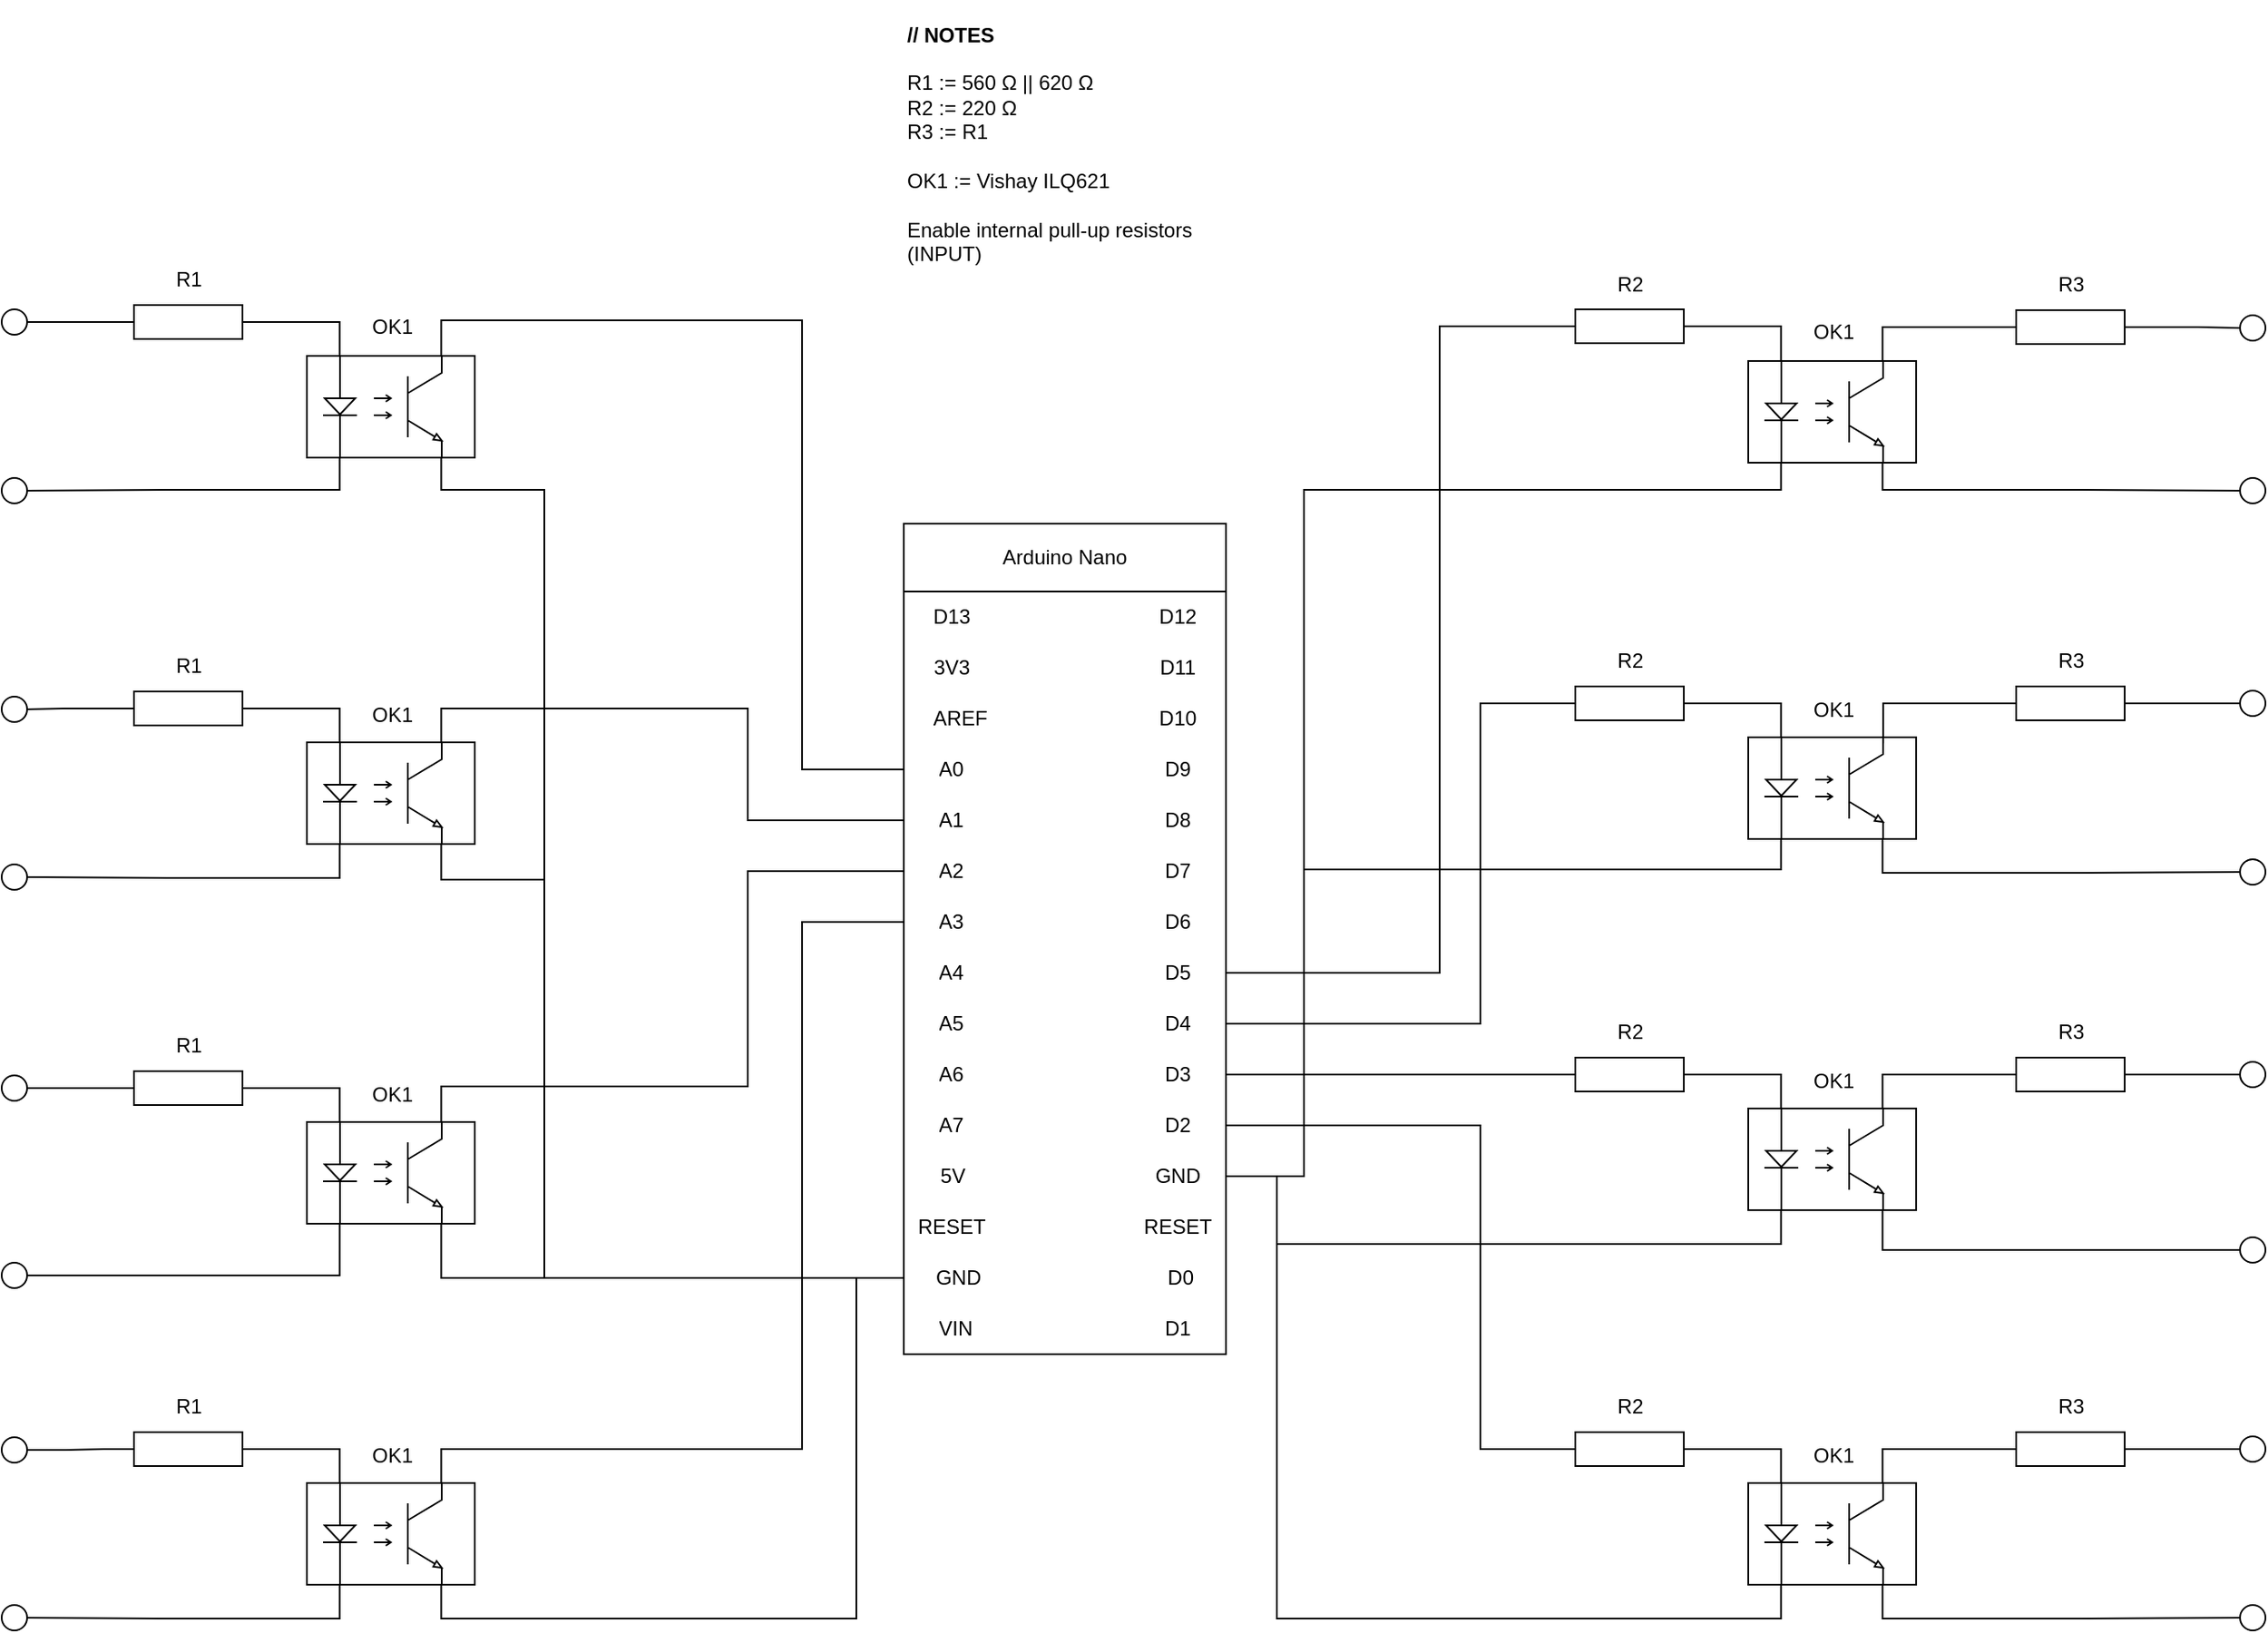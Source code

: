 <mxfile version="20.8.16" type="device"><diagram id="Fa1Ngv0a8gEpC4D0VMtu" name="Page-1"><mxGraphModel dx="1434" dy="870" grid="1" gridSize="8" guides="1" tooltips="1" connect="1" arrows="1" fold="1" page="1" pageScale="1" pageWidth="1654" pageHeight="1169" math="0" shadow="0"><root><mxCell id="0"/><mxCell id="1" parent="0"/><mxCell id="nHxOh5dMg4RUgni3fvoy-13" style="edgeStyle=orthogonalEdgeStyle;rounded=0;orthogonalLoop=1;jettySize=auto;html=1;exitX=0.8;exitY=1;exitDx=0;exitDy=0;exitPerimeter=0;entryX=0;entryY=0.5;entryDx=0;entryDy=0;endArrow=none;endFill=0;" parent="1" source="YdJqdxd1o5Y2BhM2V9Jp-24" target="nHxOh5dMg4RUgni3fvoy-12" edge="1"><mxGeometry relative="1" as="geometry"/></mxCell><mxCell id="Gd76JerlinrX3Or9XT0c-31" style="edgeStyle=orthogonalEdgeStyle;rounded=0;orthogonalLoop=1;jettySize=auto;html=1;exitX=0.8;exitY=0;exitDx=0;exitDy=0;exitPerimeter=0;entryX=0;entryY=0.5;entryDx=0;entryDy=0;entryPerimeter=0;endArrow=none;endFill=0;" edge="1" parent="1" source="YdJqdxd1o5Y2BhM2V9Jp-24" target="Gd76JerlinrX3Or9XT0c-30"><mxGeometry relative="1" as="geometry"/></mxCell><mxCell id="Gd76JerlinrX3Or9XT0c-42" style="edgeStyle=orthogonalEdgeStyle;rounded=0;orthogonalLoop=1;jettySize=auto;html=1;exitX=0.195;exitY=1;exitDx=0;exitDy=0;exitPerimeter=0;entryX=1;entryY=0.5;entryDx=0;entryDy=0;endArrow=none;endFill=0;" edge="1" parent="1" source="YdJqdxd1o5Y2BhM2V9Jp-24" target="nHxOh5dMg4RUgni3fvoy-52"><mxGeometry relative="1" as="geometry"><Array as="points"><mxPoint x="1249" y="765"/><mxPoint x="952" y="765"/><mxPoint x="952" y="725"/></Array></mxGeometry></mxCell><mxCell id="YdJqdxd1o5Y2BhM2V9Jp-24" value="" style="verticalLabelPosition=bottom;shadow=0;dashed=0;align=center;html=1;verticalAlign=top;shape=mxgraph.electrical.opto_electronics.opto-coupler;rounded=0;" parent="1" vertex="1"><mxGeometry x="1230" y="685" width="99" height="60" as="geometry"/></mxCell><mxCell id="YdJqdxd1o5Y2BhM2V9Jp-28" style="edgeStyle=orthogonalEdgeStyle;rounded=0;orthogonalLoop=1;jettySize=auto;html=1;exitX=1;exitY=0.5;exitDx=0;exitDy=0;exitPerimeter=0;entryX=0.195;entryY=0;entryDx=0;entryDy=0;entryPerimeter=0;endArrow=none;endFill=0;" parent="1" source="YdJqdxd1o5Y2BhM2V9Jp-27" target="YdJqdxd1o5Y2BhM2V9Jp-24" edge="1"><mxGeometry relative="1" as="geometry"/></mxCell><mxCell id="YdJqdxd1o5Y2BhM2V9Jp-27" value="" style="pointerEvents=1;verticalLabelPosition=bottom;shadow=0;dashed=0;align=center;html=1;verticalAlign=top;shape=mxgraph.electrical.resistors.resistor_1;" parent="1" vertex="1"><mxGeometry x="1110" y="655" width="100" height="20" as="geometry"/></mxCell><mxCell id="nHxOh5dMg4RUgni3fvoy-15" style="edgeStyle=orthogonalEdgeStyle;rounded=0;orthogonalLoop=1;jettySize=auto;html=1;exitX=0.8;exitY=1;exitDx=0;exitDy=0;exitPerimeter=0;entryX=0;entryY=0.5;entryDx=0;entryDy=0;endArrow=none;endFill=0;" parent="1" source="YdJqdxd1o5Y2BhM2V9Jp-30" target="nHxOh5dMg4RUgni3fvoy-14" edge="1"><mxGeometry relative="1" as="geometry"/></mxCell><mxCell id="Gd76JerlinrX3Or9XT0c-36" style="edgeStyle=orthogonalEdgeStyle;rounded=0;orthogonalLoop=1;jettySize=auto;html=1;exitX=0.8;exitY=0;exitDx=0;exitDy=0;exitPerimeter=0;entryX=0;entryY=0.5;entryDx=0;entryDy=0;entryPerimeter=0;endArrow=none;endFill=0;" edge="1" parent="1" source="YdJqdxd1o5Y2BhM2V9Jp-30" target="Gd76JerlinrX3Or9XT0c-35"><mxGeometry relative="1" as="geometry"/></mxCell><mxCell id="Gd76JerlinrX3Or9XT0c-43" style="edgeStyle=orthogonalEdgeStyle;rounded=0;orthogonalLoop=1;jettySize=auto;html=1;exitX=0.195;exitY=1;exitDx=0;exitDy=0;exitPerimeter=0;entryX=1;entryY=0.5;entryDx=0;entryDy=0;endArrow=none;endFill=0;" edge="1" parent="1" source="YdJqdxd1o5Y2BhM2V9Jp-30" target="nHxOh5dMg4RUgni3fvoy-52"><mxGeometry relative="1" as="geometry"><Array as="points"><mxPoint x="1249" y="986"/><mxPoint x="952" y="986"/><mxPoint x="952" y="725"/></Array></mxGeometry></mxCell><mxCell id="YdJqdxd1o5Y2BhM2V9Jp-30" value="" style="verticalLabelPosition=bottom;shadow=0;dashed=0;align=center;html=1;verticalAlign=top;shape=mxgraph.electrical.opto_electronics.opto-coupler;rounded=0;" parent="1" vertex="1"><mxGeometry x="1230" y="906" width="99" height="60" as="geometry"/></mxCell><mxCell id="YdJqdxd1o5Y2BhM2V9Jp-31" style="edgeStyle=orthogonalEdgeStyle;rounded=0;orthogonalLoop=1;jettySize=auto;html=1;exitX=1;exitY=0.5;exitDx=0;exitDy=0;exitPerimeter=0;entryX=0.195;entryY=0;entryDx=0;entryDy=0;entryPerimeter=0;endArrow=none;endFill=0;" parent="1" source="YdJqdxd1o5Y2BhM2V9Jp-32" target="YdJqdxd1o5Y2BhM2V9Jp-30" edge="1"><mxGeometry relative="1" as="geometry"/></mxCell><mxCell id="YdJqdxd1o5Y2BhM2V9Jp-32" value="" style="pointerEvents=1;verticalLabelPosition=bottom;shadow=0;dashed=0;align=center;html=1;verticalAlign=top;shape=mxgraph.electrical.resistors.resistor_1;" parent="1" vertex="1"><mxGeometry x="1110" y="876" width="100" height="20" as="geometry"/></mxCell><mxCell id="Rfs2y5X2oRzEgRd5aHnq-22" style="edgeStyle=orthogonalEdgeStyle;rounded=0;orthogonalLoop=1;jettySize=auto;html=1;exitX=0.8;exitY=1;exitDx=0;exitDy=0;exitPerimeter=0;entryX=0;entryY=0.5;entryDx=0;entryDy=0;endArrow=none;endFill=0;" parent="1" source="YdJqdxd1o5Y2BhM2V9Jp-42" target="Rfs2y5X2oRzEgRd5aHnq-20" edge="1"><mxGeometry relative="1" as="geometry"/></mxCell><mxCell id="Gd76JerlinrX3Or9XT0c-41" style="edgeStyle=orthogonalEdgeStyle;rounded=0;orthogonalLoop=1;jettySize=auto;html=1;exitX=0.195;exitY=1;exitDx=0;exitDy=0;exitPerimeter=0;entryX=1;entryY=0.5;entryDx=0;entryDy=0;endArrow=none;endFill=0;" edge="1" parent="1" source="YdJqdxd1o5Y2BhM2V9Jp-42" target="nHxOh5dMg4RUgni3fvoy-52"><mxGeometry relative="1" as="geometry"><Array as="points"><mxPoint x="1249" y="544"/><mxPoint x="968" y="544"/><mxPoint x="968" y="725"/></Array></mxGeometry></mxCell><mxCell id="YdJqdxd1o5Y2BhM2V9Jp-42" value="" style="verticalLabelPosition=bottom;shadow=0;dashed=0;align=center;html=1;verticalAlign=top;shape=mxgraph.electrical.opto_electronics.opto-coupler;rounded=0;" parent="1" vertex="1"><mxGeometry x="1230" y="466" width="99" height="60" as="geometry"/></mxCell><mxCell id="YdJqdxd1o5Y2BhM2V9Jp-43" style="edgeStyle=orthogonalEdgeStyle;rounded=0;orthogonalLoop=1;jettySize=auto;html=1;exitX=1;exitY=0.5;exitDx=0;exitDy=0;exitPerimeter=0;entryX=0.195;entryY=0;entryDx=0;entryDy=0;entryPerimeter=0;endArrow=none;endFill=0;" parent="1" source="YdJqdxd1o5Y2BhM2V9Jp-44" target="YdJqdxd1o5Y2BhM2V9Jp-42" edge="1"><mxGeometry relative="1" as="geometry"/></mxCell><mxCell id="YdJqdxd1o5Y2BhM2V9Jp-44" value="" style="pointerEvents=1;verticalLabelPosition=bottom;shadow=0;dashed=0;align=center;html=1;verticalAlign=top;shape=mxgraph.electrical.resistors.resistor_1;" parent="1" vertex="1"><mxGeometry x="1110" y="436" width="100" height="20" as="geometry"/></mxCell><mxCell id="Rfs2y5X2oRzEgRd5aHnq-8" style="edgeStyle=orthogonalEdgeStyle;rounded=0;orthogonalLoop=1;jettySize=auto;html=1;exitX=0.8;exitY=1;exitDx=0;exitDy=0;exitPerimeter=0;entryX=0;entryY=0.5;entryDx=0;entryDy=0;endArrow=none;endFill=0;" parent="1" source="YdJqdxd1o5Y2BhM2V9Jp-45" target="Rfs2y5X2oRzEgRd5aHnq-6" edge="1"><mxGeometry relative="1" as="geometry"><Array as="points"><mxPoint x="1309" y="320"/><mxPoint x="1425" y="320"/></Array></mxGeometry></mxCell><mxCell id="Gd76JerlinrX3Or9XT0c-6" style="edgeStyle=orthogonalEdgeStyle;rounded=0;orthogonalLoop=1;jettySize=auto;html=1;exitX=0.8;exitY=0;exitDx=0;exitDy=0;exitPerimeter=0;entryX=0;entryY=0.5;entryDx=0;entryDy=0;entryPerimeter=0;endArrow=none;endFill=0;" edge="1" parent="1" source="YdJqdxd1o5Y2BhM2V9Jp-45" target="Gd76JerlinrX3Or9XT0c-5"><mxGeometry relative="1" as="geometry"/></mxCell><mxCell id="YdJqdxd1o5Y2BhM2V9Jp-45" value="" style="verticalLabelPosition=bottom;shadow=0;dashed=0;align=center;html=1;verticalAlign=top;shape=mxgraph.electrical.opto_electronics.opto-coupler;rounded=0;" parent="1" vertex="1"><mxGeometry x="1230" y="244" width="99" height="60" as="geometry"/></mxCell><mxCell id="Gd76JerlinrX3Or9XT0c-21" style="edgeStyle=orthogonalEdgeStyle;rounded=0;orthogonalLoop=1;jettySize=auto;html=1;exitX=1;exitY=0.5;exitDx=0;exitDy=0;exitPerimeter=0;entryX=0.195;entryY=0;entryDx=0;entryDy=0;entryPerimeter=0;endArrow=none;endFill=0;" edge="1" parent="1" source="YdJqdxd1o5Y2BhM2V9Jp-47" target="YdJqdxd1o5Y2BhM2V9Jp-45"><mxGeometry relative="1" as="geometry"/></mxCell><mxCell id="YdJqdxd1o5Y2BhM2V9Jp-47" value="" style="pointerEvents=1;verticalLabelPosition=bottom;shadow=0;dashed=0;align=center;html=1;verticalAlign=top;shape=mxgraph.electrical.resistors.resistor_1;" parent="1" vertex="1"><mxGeometry x="1110" y="213.5" width="100" height="20" as="geometry"/></mxCell><mxCell id="nHxOh5dMg4RUgni3fvoy-9" style="edgeStyle=orthogonalEdgeStyle;rounded=0;orthogonalLoop=1;jettySize=auto;html=1;exitX=0.195;exitY=1;exitDx=0;exitDy=0;exitPerimeter=0;entryX=1;entryY=0.5;entryDx=0;entryDy=0;endArrow=none;endFill=0;" parent="1" source="YdJqdxd1o5Y2BhM2V9Jp-59" target="nHxOh5dMg4RUgni3fvoy-8" edge="1"><mxGeometry relative="1" as="geometry"/></mxCell><mxCell id="Gd76JerlinrX3Or9XT0c-13" style="edgeStyle=orthogonalEdgeStyle;rounded=0;orthogonalLoop=1;jettySize=auto;html=1;exitX=0.8;exitY=1;exitDx=0;exitDy=0;exitPerimeter=0;entryX=0;entryY=0.5;entryDx=0;entryDy=0;endArrow=none;endFill=0;" edge="1" parent="1" source="YdJqdxd1o5Y2BhM2V9Jp-59" target="nHxOh5dMg4RUgni3fvoy-54"><mxGeometry relative="1" as="geometry"/></mxCell><mxCell id="Gd76JerlinrX3Or9XT0c-16" style="edgeStyle=orthogonalEdgeStyle;rounded=0;orthogonalLoop=1;jettySize=auto;html=1;exitX=0.8;exitY=0;exitDx=0;exitDy=0;exitPerimeter=0;entryX=0;entryY=0.5;entryDx=0;entryDy=0;endArrow=none;endFill=0;" edge="1" parent="1" source="YdJqdxd1o5Y2BhM2V9Jp-59" target="nHxOh5dMg4RUgni3fvoy-46"><mxGeometry relative="1" as="geometry"><Array as="points"><mxPoint x="459" y="672"/><mxPoint x="640" y="672"/><mxPoint x="640" y="545"/></Array></mxGeometry></mxCell><mxCell id="YdJqdxd1o5Y2BhM2V9Jp-59" value="" style="verticalLabelPosition=bottom;shadow=0;dashed=0;align=center;html=1;verticalAlign=top;shape=mxgraph.electrical.opto_electronics.opto-coupler;rounded=0;" parent="1" vertex="1"><mxGeometry x="380" y="693" width="99" height="60" as="geometry"/></mxCell><mxCell id="YdJqdxd1o5Y2BhM2V9Jp-60" style="edgeStyle=orthogonalEdgeStyle;rounded=0;orthogonalLoop=1;jettySize=auto;html=1;exitX=1;exitY=0.5;exitDx=0;exitDy=0;exitPerimeter=0;entryX=0.195;entryY=0;entryDx=0;entryDy=0;entryPerimeter=0;endArrow=none;endFill=0;" parent="1" source="YdJqdxd1o5Y2BhM2V9Jp-61" target="YdJqdxd1o5Y2BhM2V9Jp-59" edge="1"><mxGeometry relative="1" as="geometry"/></mxCell><mxCell id="YdJqdxd1o5Y2BhM2V9Jp-61" value="" style="pointerEvents=1;verticalLabelPosition=bottom;shadow=0;dashed=0;align=center;html=1;verticalAlign=top;shape=mxgraph.electrical.resistors.resistor_1;" parent="1" vertex="1"><mxGeometry x="260" y="663" width="100" height="20" as="geometry"/></mxCell><mxCell id="nHxOh5dMg4RUgni3fvoy-7" style="edgeStyle=orthogonalEdgeStyle;rounded=0;orthogonalLoop=1;jettySize=auto;html=1;exitX=0.195;exitY=1;exitDx=0;exitDy=0;exitPerimeter=0;entryX=1;entryY=0.5;entryDx=0;entryDy=0;endArrow=none;endFill=0;" parent="1" source="YdJqdxd1o5Y2BhM2V9Jp-62" target="nHxOh5dMg4RUgni3fvoy-6" edge="1"><mxGeometry relative="1" as="geometry"/></mxCell><mxCell id="Gd76JerlinrX3Or9XT0c-14" style="edgeStyle=orthogonalEdgeStyle;rounded=0;orthogonalLoop=1;jettySize=auto;html=1;exitX=0.8;exitY=1;exitDx=0;exitDy=0;exitPerimeter=0;entryX=0;entryY=0.5;entryDx=0;entryDy=0;endArrow=none;endFill=0;" edge="1" parent="1" source="YdJqdxd1o5Y2BhM2V9Jp-62" target="nHxOh5dMg4RUgni3fvoy-54"><mxGeometry relative="1" as="geometry"><Array as="points"><mxPoint x="459" y="986"/><mxPoint x="704" y="986"/><mxPoint x="704" y="785"/></Array></mxGeometry></mxCell><mxCell id="Gd76JerlinrX3Or9XT0c-17" style="edgeStyle=orthogonalEdgeStyle;rounded=0;orthogonalLoop=1;jettySize=auto;html=1;exitX=0.8;exitY=0;exitDx=0;exitDy=0;exitPerimeter=0;entryX=0;entryY=0.5;entryDx=0;entryDy=0;endArrow=none;endFill=0;" edge="1" parent="1" source="YdJqdxd1o5Y2BhM2V9Jp-62" target="nHxOh5dMg4RUgni3fvoy-47"><mxGeometry relative="1" as="geometry"><Array as="points"><mxPoint x="459" y="886"/><mxPoint x="672" y="886"/><mxPoint x="672" y="575"/></Array></mxGeometry></mxCell><mxCell id="YdJqdxd1o5Y2BhM2V9Jp-62" value="" style="verticalLabelPosition=bottom;shadow=0;dashed=0;align=center;html=1;verticalAlign=top;shape=mxgraph.electrical.opto_electronics.opto-coupler;rounded=0;" parent="1" vertex="1"><mxGeometry x="380" y="906" width="99" height="60" as="geometry"/></mxCell><mxCell id="YdJqdxd1o5Y2BhM2V9Jp-63" style="edgeStyle=orthogonalEdgeStyle;rounded=0;orthogonalLoop=1;jettySize=auto;html=1;exitX=1;exitY=0.5;exitDx=0;exitDy=0;exitPerimeter=0;entryX=0.195;entryY=0;entryDx=0;entryDy=0;entryPerimeter=0;endArrow=none;endFill=0;" parent="1" source="YdJqdxd1o5Y2BhM2V9Jp-64" target="YdJqdxd1o5Y2BhM2V9Jp-62" edge="1"><mxGeometry relative="1" as="geometry"/></mxCell><mxCell id="YdJqdxd1o5Y2BhM2V9Jp-64" value="" style="pointerEvents=1;verticalLabelPosition=bottom;shadow=0;dashed=0;align=center;html=1;verticalAlign=top;shape=mxgraph.electrical.resistors.resistor_1;" parent="1" vertex="1"><mxGeometry x="260" y="876" width="100" height="20" as="geometry"/></mxCell><mxCell id="Rfs2y5X2oRzEgRd5aHnq-17" style="edgeStyle=orthogonalEdgeStyle;rounded=0;orthogonalLoop=1;jettySize=auto;html=1;exitX=0.195;exitY=1;exitDx=0;exitDy=0;exitPerimeter=0;entryX=1;entryY=0.5;entryDx=0;entryDy=0;endArrow=none;endFill=0;" parent="1" source="YdJqdxd1o5Y2BhM2V9Jp-74" target="Rfs2y5X2oRzEgRd5aHnq-16" edge="1"><mxGeometry relative="1" as="geometry"/></mxCell><mxCell id="Gd76JerlinrX3Or9XT0c-12" style="edgeStyle=orthogonalEdgeStyle;rounded=0;orthogonalLoop=1;jettySize=auto;html=1;exitX=0.8;exitY=1;exitDx=0;exitDy=0;exitPerimeter=0;entryX=0;entryY=0.5;entryDx=0;entryDy=0;endArrow=none;endFill=0;" edge="1" parent="1" source="YdJqdxd1o5Y2BhM2V9Jp-74" target="nHxOh5dMg4RUgni3fvoy-54"><mxGeometry relative="1" as="geometry"><Array as="points"><mxPoint x="459" y="550"/><mxPoint x="520" y="550"/><mxPoint x="520" y="785"/></Array></mxGeometry></mxCell><mxCell id="Gd76JerlinrX3Or9XT0c-15" style="edgeStyle=orthogonalEdgeStyle;rounded=0;orthogonalLoop=1;jettySize=auto;html=1;exitX=0.8;exitY=0;exitDx=0;exitDy=0;exitPerimeter=0;entryX=0;entryY=0.5;entryDx=0;entryDy=0;endArrow=none;endFill=0;" edge="1" parent="1" source="YdJqdxd1o5Y2BhM2V9Jp-74" target="nHxOh5dMg4RUgni3fvoy-45"><mxGeometry relative="1" as="geometry"><Array as="points"><mxPoint x="459" y="449"/><mxPoint x="640" y="449"/><mxPoint x="640" y="515"/></Array></mxGeometry></mxCell><mxCell id="YdJqdxd1o5Y2BhM2V9Jp-74" value="" style="verticalLabelPosition=bottom;shadow=0;dashed=0;align=center;html=1;verticalAlign=top;shape=mxgraph.electrical.opto_electronics.opto-coupler;rounded=0;" parent="1" vertex="1"><mxGeometry x="380" y="469" width="99" height="60" as="geometry"/></mxCell><mxCell id="YdJqdxd1o5Y2BhM2V9Jp-75" style="edgeStyle=orthogonalEdgeStyle;rounded=0;orthogonalLoop=1;jettySize=auto;html=1;exitX=1;exitY=0.5;exitDx=0;exitDy=0;exitPerimeter=0;entryX=0.195;entryY=0;entryDx=0;entryDy=0;entryPerimeter=0;endArrow=none;endFill=0;" parent="1" source="YdJqdxd1o5Y2BhM2V9Jp-76" target="YdJqdxd1o5Y2BhM2V9Jp-74" edge="1"><mxGeometry relative="1" as="geometry"/></mxCell><mxCell id="Rfs2y5X2oRzEgRd5aHnq-18" style="edgeStyle=orthogonalEdgeStyle;rounded=0;orthogonalLoop=1;jettySize=auto;html=1;exitX=0;exitY=0.5;exitDx=0;exitDy=0;exitPerimeter=0;entryX=1;entryY=0.5;entryDx=0;entryDy=0;endArrow=none;endFill=0;" parent="1" source="YdJqdxd1o5Y2BhM2V9Jp-76" target="Rfs2y5X2oRzEgRd5aHnq-15" edge="1"><mxGeometry relative="1" as="geometry"/></mxCell><mxCell id="YdJqdxd1o5Y2BhM2V9Jp-76" value="" style="pointerEvents=1;verticalLabelPosition=bottom;shadow=0;dashed=0;align=center;html=1;verticalAlign=top;shape=mxgraph.electrical.resistors.resistor_1;" parent="1" vertex="1"><mxGeometry x="260" y="439" width="100" height="20" as="geometry"/></mxCell><mxCell id="Rfs2y5X2oRzEgRd5aHnq-11" style="edgeStyle=orthogonalEdgeStyle;rounded=0;orthogonalLoop=1;jettySize=auto;html=1;exitX=0.195;exitY=1;exitDx=0;exitDy=0;exitPerimeter=0;entryX=1;entryY=0.5;entryDx=0;entryDy=0;endArrow=none;endFill=0;" parent="1" source="YdJqdxd1o5Y2BhM2V9Jp-77" target="Rfs2y5X2oRzEgRd5aHnq-10" edge="1"><mxGeometry relative="1" as="geometry"><Array as="points"><mxPoint x="399" y="320"/><mxPoint x="298" y="320"/></Array></mxGeometry></mxCell><mxCell id="Gd76JerlinrX3Or9XT0c-1" style="edgeStyle=orthogonalEdgeStyle;rounded=0;orthogonalLoop=1;jettySize=auto;html=1;exitX=0.8;exitY=1;exitDx=0;exitDy=0;exitPerimeter=0;entryX=0;entryY=0.5;entryDx=0;entryDy=0;endArrow=none;endFill=0;" edge="1" parent="1" source="YdJqdxd1o5Y2BhM2V9Jp-77" target="nHxOh5dMg4RUgni3fvoy-54"><mxGeometry relative="1" as="geometry"><Array as="points"><mxPoint x="459" y="320"/><mxPoint x="520" y="320"/><mxPoint x="520" y="785"/></Array></mxGeometry></mxCell><mxCell id="YdJqdxd1o5Y2BhM2V9Jp-77" value="" style="verticalLabelPosition=bottom;shadow=0;dashed=0;align=center;html=1;verticalAlign=top;shape=mxgraph.electrical.opto_electronics.opto-coupler;rounded=0;" parent="1" vertex="1"><mxGeometry x="380" y="241" width="99" height="60" as="geometry"/></mxCell><mxCell id="YdJqdxd1o5Y2BhM2V9Jp-78" style="edgeStyle=orthogonalEdgeStyle;rounded=0;orthogonalLoop=1;jettySize=auto;html=1;exitX=1;exitY=0.5;exitDx=0;exitDy=0;exitPerimeter=0;entryX=0.195;entryY=0;entryDx=0;entryDy=0;entryPerimeter=0;endArrow=none;endFill=0;" parent="1" source="YdJqdxd1o5Y2BhM2V9Jp-79" target="YdJqdxd1o5Y2BhM2V9Jp-77" edge="1"><mxGeometry relative="1" as="geometry"/></mxCell><mxCell id="YdJqdxd1o5Y2BhM2V9Jp-79" value="" style="pointerEvents=1;verticalLabelPosition=bottom;shadow=0;dashed=0;align=center;html=1;verticalAlign=top;shape=mxgraph.electrical.resistors.resistor_1;" parent="1" vertex="1"><mxGeometry x="260" y="211" width="100" height="20" as="geometry"/></mxCell><mxCell id="Rfs2y5X2oRzEgRd5aHnq-6" value="" style="verticalLabelPosition=bottom;shadow=0;dashed=0;align=center;html=1;verticalAlign=top;strokeWidth=1;shape=ellipse;perimeter=ellipsePerimeter;" parent="1" vertex="1"><mxGeometry x="1520" y="313" width="15" height="15" as="geometry"/></mxCell><mxCell id="Rfs2y5X2oRzEgRd5aHnq-14" style="edgeStyle=orthogonalEdgeStyle;rounded=0;orthogonalLoop=1;jettySize=auto;html=1;exitX=1;exitY=0.5;exitDx=0;exitDy=0;entryX=0;entryY=0.5;entryDx=0;entryDy=0;entryPerimeter=0;endArrow=none;endFill=0;" parent="1" source="Rfs2y5X2oRzEgRd5aHnq-9" target="YdJqdxd1o5Y2BhM2V9Jp-79" edge="1"><mxGeometry relative="1" as="geometry"/></mxCell><mxCell id="Rfs2y5X2oRzEgRd5aHnq-9" value="" style="verticalLabelPosition=bottom;shadow=0;dashed=0;align=center;html=1;verticalAlign=top;strokeWidth=1;shape=ellipse;perimeter=ellipsePerimeter;" parent="1" vertex="1"><mxGeometry x="200" y="213.5" width="15" height="15" as="geometry"/></mxCell><mxCell id="Rfs2y5X2oRzEgRd5aHnq-10" value="" style="verticalLabelPosition=bottom;shadow=0;dashed=0;align=center;html=1;verticalAlign=top;strokeWidth=1;shape=ellipse;perimeter=ellipsePerimeter;" parent="1" vertex="1"><mxGeometry x="200" y="313" width="15" height="15" as="geometry"/></mxCell><mxCell id="Rfs2y5X2oRzEgRd5aHnq-15" value="" style="verticalLabelPosition=bottom;shadow=0;dashed=0;align=center;html=1;verticalAlign=top;strokeWidth=1;shape=ellipse;perimeter=ellipsePerimeter;" parent="1" vertex="1"><mxGeometry x="200" y="442" width="15" height="15" as="geometry"/></mxCell><mxCell id="Rfs2y5X2oRzEgRd5aHnq-16" value="" style="verticalLabelPosition=bottom;shadow=0;dashed=0;align=center;html=1;verticalAlign=top;strokeWidth=1;shape=ellipse;perimeter=ellipsePerimeter;" parent="1" vertex="1"><mxGeometry x="200" y="541" width="15" height="15" as="geometry"/></mxCell><mxCell id="Rfs2y5X2oRzEgRd5aHnq-20" value="" style="verticalLabelPosition=bottom;shadow=0;dashed=0;align=center;html=1;verticalAlign=top;strokeWidth=1;shape=ellipse;perimeter=ellipsePerimeter;" parent="1" vertex="1"><mxGeometry x="1520" y="538" width="15" height="15" as="geometry"/></mxCell><mxCell id="nHxOh5dMg4RUgni3fvoy-3" style="edgeStyle=orthogonalEdgeStyle;rounded=0;orthogonalLoop=1;jettySize=auto;html=1;exitX=1;exitY=0.5;exitDx=0;exitDy=0;entryX=0;entryY=0.5;entryDx=0;entryDy=0;entryPerimeter=0;endArrow=none;endFill=0;" parent="1" source="nHxOh5dMg4RUgni3fvoy-2" target="YdJqdxd1o5Y2BhM2V9Jp-61" edge="1"><mxGeometry relative="1" as="geometry"/></mxCell><mxCell id="nHxOh5dMg4RUgni3fvoy-2" value="" style="verticalLabelPosition=bottom;shadow=0;dashed=0;align=center;html=1;verticalAlign=top;strokeWidth=1;shape=ellipse;perimeter=ellipsePerimeter;" parent="1" vertex="1"><mxGeometry x="200" y="665.5" width="15" height="15" as="geometry"/></mxCell><mxCell id="nHxOh5dMg4RUgni3fvoy-5" style="edgeStyle=orthogonalEdgeStyle;rounded=0;orthogonalLoop=1;jettySize=auto;html=1;exitX=1;exitY=0.5;exitDx=0;exitDy=0;entryX=0;entryY=0.5;entryDx=0;entryDy=0;entryPerimeter=0;endArrow=none;endFill=0;" parent="1" source="nHxOh5dMg4RUgni3fvoy-4" target="YdJqdxd1o5Y2BhM2V9Jp-64" edge="1"><mxGeometry relative="1" as="geometry"/></mxCell><mxCell id="nHxOh5dMg4RUgni3fvoy-4" value="" style="verticalLabelPosition=bottom;shadow=0;dashed=0;align=center;html=1;verticalAlign=top;strokeWidth=1;shape=ellipse;perimeter=ellipsePerimeter;" parent="1" vertex="1"><mxGeometry x="200" y="879" width="15" height="15" as="geometry"/></mxCell><mxCell id="nHxOh5dMg4RUgni3fvoy-6" value="" style="verticalLabelPosition=bottom;shadow=0;dashed=0;align=center;html=1;verticalAlign=top;strokeWidth=1;shape=ellipse;perimeter=ellipsePerimeter;" parent="1" vertex="1"><mxGeometry x="200" y="978" width="15" height="15" as="geometry"/></mxCell><mxCell id="nHxOh5dMg4RUgni3fvoy-8" value="" style="verticalLabelPosition=bottom;shadow=0;dashed=0;align=center;html=1;verticalAlign=top;strokeWidth=1;shape=ellipse;perimeter=ellipsePerimeter;" parent="1" vertex="1"><mxGeometry x="200" y="776" width="15" height="15" as="geometry"/></mxCell><mxCell id="nHxOh5dMg4RUgni3fvoy-12" value="" style="verticalLabelPosition=bottom;shadow=0;dashed=0;align=center;html=1;verticalAlign=top;strokeWidth=1;shape=ellipse;perimeter=ellipsePerimeter;" parent="1" vertex="1"><mxGeometry x="1520" y="761" width="15" height="15" as="geometry"/></mxCell><mxCell id="nHxOh5dMg4RUgni3fvoy-14" value="" style="verticalLabelPosition=bottom;shadow=0;dashed=0;align=center;html=1;verticalAlign=top;strokeWidth=1;shape=ellipse;perimeter=ellipsePerimeter;" parent="1" vertex="1"><mxGeometry x="1520" y="978" width="15" height="15" as="geometry"/></mxCell><mxCell id="nHxOh5dMg4RUgni3fvoy-16" value="" style="verticalLabelPosition=bottom;shadow=0;dashed=0;align=center;html=1;verticalAlign=top;strokeWidth=1;shape=ellipse;perimeter=ellipsePerimeter;" parent="1" vertex="1"><mxGeometry x="1520" y="878.5" width="15" height="15" as="geometry"/></mxCell><mxCell id="nHxOh5dMg4RUgni3fvoy-37" value="Arduino Nano" style="swimlane;fontStyle=0;childLayout=stackLayout;horizontal=1;startSize=40;horizontalStack=0;resizeParent=1;resizeParentMax=0;resizeLast=0;collapsible=1;marginBottom=0;whiteSpace=wrap;html=1;rounded=0;" parent="1" vertex="1"><mxGeometry x="732" y="340" width="190" height="490" as="geometry"/></mxCell><mxCell id="nHxOh5dMg4RUgni3fvoy-41" value="D13&lt;span style=&quot;white-space: pre;&quot;&gt;&#9;&lt;/span&gt;&lt;span style=&quot;white-space: pre;&quot;&gt;&#9;&lt;/span&gt;&lt;span style=&quot;white-space: pre;&quot;&gt;&#9;&lt;/span&gt;&lt;span style=&quot;white-space: pre;&quot;&gt;&#9;&lt;/span&gt;&lt;span style=&quot;white-space: pre;&quot;&gt;&#9;&lt;/span&gt;D12" style="text;strokeColor=none;fillColor=none;align=center;verticalAlign=middle;spacingLeft=4;spacingRight=4;overflow=hidden;points=[[0,0.5],[1,0.5]];portConstraint=eastwest;rotatable=0;whiteSpace=wrap;html=1;rounded=0;" parent="nHxOh5dMg4RUgni3fvoy-37" vertex="1"><mxGeometry y="40" width="190" height="30" as="geometry"/></mxCell><mxCell id="nHxOh5dMg4RUgni3fvoy-42" value="3V3&lt;span style=&quot;white-space: pre;&quot;&gt;&#9;&lt;/span&gt;&lt;span style=&quot;white-space: pre;&quot;&gt;&#9;&lt;/span&gt;&lt;span style=&quot;white-space: pre;&quot;&gt;&#9;&lt;/span&gt;&lt;span style=&quot;white-space: pre;&quot;&gt;&#9;&lt;/span&gt;&lt;span style=&quot;white-space: pre;&quot;&gt;&#9;&lt;/span&gt;D11" style="text;strokeColor=none;fillColor=none;align=center;verticalAlign=middle;spacingLeft=4;spacingRight=4;overflow=hidden;points=[[0,0.5],[1,0.5]];portConstraint=eastwest;rotatable=0;whiteSpace=wrap;html=1;rounded=0;" parent="nHxOh5dMg4RUgni3fvoy-37" vertex="1"><mxGeometry y="70" width="190" height="30" as="geometry"/></mxCell><mxCell id="nHxOh5dMg4RUgni3fvoy-43" value="AREF&lt;span style=&quot;white-space: pre;&quot;&gt;&#9;&lt;/span&gt;&lt;span style=&quot;white-space: pre;&quot;&gt;&#9;&lt;/span&gt;&lt;span style=&quot;white-space: pre;&quot;&gt;&#9;&lt;/span&gt;&lt;span style=&quot;white-space: pre;&quot;&gt;&#9;&lt;/span&gt;D10" style="text;strokeColor=none;fillColor=none;align=center;verticalAlign=middle;spacingLeft=4;spacingRight=4;overflow=hidden;points=[[0,0.5],[1,0.5]];portConstraint=eastwest;rotatable=0;whiteSpace=wrap;html=1;rounded=0;" parent="nHxOh5dMg4RUgni3fvoy-37" vertex="1"><mxGeometry y="100" width="190" height="30" as="geometry"/></mxCell><mxCell id="nHxOh5dMg4RUgni3fvoy-44" value="A0&lt;span style=&quot;white-space: pre;&quot;&gt;&#9;&lt;/span&gt;&lt;span style=&quot;white-space: pre;&quot;&gt;&#9;&lt;/span&gt;&lt;span style=&quot;white-space: pre;&quot;&gt;&#9;&lt;/span&gt;&lt;span style=&quot;white-space: pre;&quot;&gt;&#9;&lt;/span&gt;&lt;span style=&quot;white-space: pre;&quot;&gt;&#9;&lt;/span&gt;D9" style="text;strokeColor=none;fillColor=none;align=center;verticalAlign=middle;spacingLeft=4;spacingRight=4;overflow=hidden;points=[[0,0.5],[1,0.5]];portConstraint=eastwest;rotatable=0;whiteSpace=wrap;html=1;rounded=0;" parent="nHxOh5dMg4RUgni3fvoy-37" vertex="1"><mxGeometry y="130" width="190" height="30" as="geometry"/></mxCell><mxCell id="nHxOh5dMg4RUgni3fvoy-45" value="A1&lt;span style=&quot;white-space: pre;&quot;&gt;&#9;&lt;/span&gt;&lt;span style=&quot;white-space: pre;&quot;&gt;&#9;&lt;/span&gt;&lt;span style=&quot;white-space: pre;&quot;&gt;&#9;&lt;/span&gt;&lt;span style=&quot;white-space: pre;&quot;&gt;&#9;&lt;/span&gt;&lt;span style=&quot;white-space: pre;&quot;&gt;&#9;&lt;/span&gt;D8" style="text;strokeColor=none;fillColor=none;align=center;verticalAlign=middle;spacingLeft=4;spacingRight=4;overflow=hidden;points=[[0,0.5],[1,0.5]];portConstraint=eastwest;rotatable=0;whiteSpace=wrap;html=1;rounded=0;" parent="nHxOh5dMg4RUgni3fvoy-37" vertex="1"><mxGeometry y="160" width="190" height="30" as="geometry"/></mxCell><mxCell id="nHxOh5dMg4RUgni3fvoy-46" value="A2&lt;span style=&quot;white-space: pre;&quot;&gt;&#9;&lt;/span&gt;&lt;span style=&quot;white-space: pre;&quot;&gt;&#9;&lt;/span&gt;&lt;span style=&quot;white-space: pre;&quot;&gt;&#9;&lt;/span&gt;&lt;span style=&quot;white-space: pre;&quot;&gt;&#9;&lt;/span&gt;&lt;span style=&quot;white-space: pre;&quot;&gt;&#9;&lt;/span&gt;D7" style="text;strokeColor=none;fillColor=none;align=center;verticalAlign=middle;spacingLeft=4;spacingRight=4;overflow=hidden;points=[[0,0.5],[1,0.5]];portConstraint=eastwest;rotatable=0;whiteSpace=wrap;html=1;rounded=0;" parent="nHxOh5dMg4RUgni3fvoy-37" vertex="1"><mxGeometry y="190" width="190" height="30" as="geometry"/></mxCell><mxCell id="nHxOh5dMg4RUgni3fvoy-47" value="A3&lt;span style=&quot;white-space: pre;&quot;&gt;&#9;&lt;/span&gt;&lt;span style=&quot;white-space: pre;&quot;&gt;&#9;&lt;/span&gt;&lt;span style=&quot;white-space: pre;&quot;&gt;&#9;&lt;/span&gt;&lt;span style=&quot;white-space: pre;&quot;&gt;&#9;&lt;/span&gt;&lt;span style=&quot;white-space: pre;&quot;&gt;&#9;&lt;/span&gt;D6" style="text;strokeColor=none;fillColor=none;align=center;verticalAlign=middle;spacingLeft=4;spacingRight=4;overflow=hidden;points=[[0,0.5],[1,0.5]];portConstraint=eastwest;rotatable=0;whiteSpace=wrap;html=1;rounded=0;" parent="nHxOh5dMg4RUgni3fvoy-37" vertex="1"><mxGeometry y="220" width="190" height="30" as="geometry"/></mxCell><mxCell id="nHxOh5dMg4RUgni3fvoy-48" value="A4&lt;span style=&quot;white-space: pre;&quot;&gt;&#9;&lt;/span&gt;&lt;span style=&quot;white-space: pre;&quot;&gt;&#9;&lt;/span&gt;&lt;span style=&quot;white-space: pre;&quot;&gt;&#9;&lt;/span&gt;&lt;span style=&quot;white-space: pre;&quot;&gt;&#9;&lt;/span&gt;&lt;span style=&quot;white-space: pre;&quot;&gt;&#9;&lt;/span&gt;D5" style="text;strokeColor=none;fillColor=none;align=center;verticalAlign=middle;spacingLeft=4;spacingRight=4;overflow=hidden;points=[[0,0.5],[1,0.5]];portConstraint=eastwest;rotatable=0;whiteSpace=wrap;html=1;rounded=0;" parent="nHxOh5dMg4RUgni3fvoy-37" vertex="1"><mxGeometry y="250" width="190" height="30" as="geometry"/></mxCell><mxCell id="nHxOh5dMg4RUgni3fvoy-49" value="A5&lt;span style=&quot;white-space: pre;&quot;&gt;&#9;&lt;/span&gt;&lt;span style=&quot;white-space: pre;&quot;&gt;&#9;&lt;/span&gt;&lt;span style=&quot;white-space: pre;&quot;&gt;&#9;&lt;/span&gt;&lt;span style=&quot;white-space: pre;&quot;&gt;&#9;&lt;/span&gt;&lt;span style=&quot;white-space: pre;&quot;&gt;&#9;&lt;/span&gt;D4" style="text;strokeColor=none;fillColor=none;align=center;verticalAlign=middle;spacingLeft=4;spacingRight=4;overflow=hidden;points=[[0,0.5],[1,0.5]];portConstraint=eastwest;rotatable=0;whiteSpace=wrap;html=1;rounded=0;" parent="nHxOh5dMg4RUgni3fvoy-37" vertex="1"><mxGeometry y="280" width="190" height="30" as="geometry"/></mxCell><mxCell id="nHxOh5dMg4RUgni3fvoy-50" value="A6&lt;span style=&quot;white-space: pre;&quot;&gt;&#9;&lt;/span&gt;&lt;span style=&quot;white-space: pre;&quot;&gt;&#9;&lt;/span&gt;&lt;span style=&quot;white-space: pre;&quot;&gt;&#9;&lt;/span&gt;&lt;span style=&quot;white-space: pre;&quot;&gt;&#9;&lt;/span&gt;&lt;span style=&quot;white-space: pre;&quot;&gt;&#9;&lt;/span&gt;D3" style="text;strokeColor=none;fillColor=none;align=center;verticalAlign=middle;spacingLeft=4;spacingRight=4;overflow=hidden;points=[[0,0.5],[1,0.5]];portConstraint=eastwest;rotatable=0;whiteSpace=wrap;html=1;rounded=0;" parent="nHxOh5dMg4RUgni3fvoy-37" vertex="1"><mxGeometry y="310" width="190" height="30" as="geometry"/></mxCell><mxCell id="nHxOh5dMg4RUgni3fvoy-51" value="A7&lt;span style=&quot;white-space: pre;&quot;&gt;&#9;&lt;/span&gt;&lt;span style=&quot;white-space: pre;&quot;&gt;&#9;&lt;/span&gt;&lt;span style=&quot;white-space: pre;&quot;&gt;&#9;&lt;/span&gt;&lt;span style=&quot;white-space: pre;&quot;&gt;&#9;&lt;/span&gt;&lt;span style=&quot;white-space: pre;&quot;&gt;&#9;&lt;/span&gt;D2" style="text;strokeColor=none;fillColor=none;align=center;verticalAlign=middle;spacingLeft=4;spacingRight=4;overflow=hidden;points=[[0,0.5],[1,0.5]];portConstraint=eastwest;rotatable=0;whiteSpace=wrap;html=1;rounded=0;" parent="nHxOh5dMg4RUgni3fvoy-37" vertex="1"><mxGeometry y="340" width="190" height="30" as="geometry"/></mxCell><mxCell id="nHxOh5dMg4RUgni3fvoy-52" value="&amp;nbsp; 5V&lt;span style=&quot;white-space: pre;&quot;&gt;&#9;&lt;/span&gt;&lt;span style=&quot;white-space: pre;&quot;&gt;&#9;&lt;/span&gt;&lt;span style=&quot;white-space: pre;&quot;&gt;&#9;&lt;/span&gt;&lt;span style=&quot;white-space: pre;&quot;&gt;&#9;&lt;span style=&quot;white-space: pre;&quot;&gt;&#9;&lt;/span&gt;&lt;/span&gt;GND" style="text;strokeColor=none;fillColor=none;align=center;verticalAlign=middle;spacingLeft=4;spacingRight=4;overflow=hidden;points=[[0,0.5],[1,0.5]];portConstraint=eastwest;rotatable=0;whiteSpace=wrap;html=1;rounded=0;" parent="nHxOh5dMg4RUgni3fvoy-37" vertex="1"><mxGeometry y="370" width="190" height="30" as="geometry"/></mxCell><mxCell id="nHxOh5dMg4RUgni3fvoy-53" value="RESET&lt;span style=&quot;white-space: pre;&quot;&gt;&#9;&lt;/span&gt;&lt;span style=&quot;white-space: pre;&quot;&gt;&#9;&lt;/span&gt;&lt;span style=&quot;white-space: pre;&quot;&gt;&#9;&lt;span style=&quot;white-space: pre;&quot;&gt;&#9;&lt;/span&gt;&lt;/span&gt;RESET" style="text;strokeColor=none;fillColor=none;align=center;verticalAlign=middle;spacingLeft=4;spacingRight=4;overflow=hidden;points=[[0,0.5],[1,0.5]];portConstraint=eastwest;rotatable=0;whiteSpace=wrap;html=1;rounded=0;" parent="nHxOh5dMg4RUgni3fvoy-37" vertex="1"><mxGeometry y="400" width="190" height="30" as="geometry"/></mxCell><mxCell id="nHxOh5dMg4RUgni3fvoy-54" value="GND&lt;span style=&quot;white-space: pre;&quot;&gt;&#9;&lt;/span&gt;&lt;span style=&quot;white-space: pre;&quot;&gt;&#9;&lt;/span&gt;&lt;span style=&quot;white-space: pre;&quot;&gt;&#9;&lt;/span&gt;&lt;span style=&quot;white-space: pre;&quot;&gt;&#9;&lt;/span&gt;&amp;nbsp;D0" style="text;strokeColor=none;fillColor=none;align=center;verticalAlign=middle;spacingLeft=4;spacingRight=4;overflow=hidden;points=[[0,0.5],[1,0.5]];portConstraint=eastwest;rotatable=0;whiteSpace=wrap;html=1;rounded=0;" parent="nHxOh5dMg4RUgni3fvoy-37" vertex="1"><mxGeometry y="430" width="190" height="30" as="geometry"/></mxCell><mxCell id="nHxOh5dMg4RUgni3fvoy-55" value="&lt;div style=&quot;&quot;&gt;VIN&lt;span style=&quot;white-space: pre;&quot;&gt;&#9;&lt;/span&gt;&lt;span style=&quot;white-space: pre;&quot;&gt;&#9;&lt;/span&gt;&lt;span style=&quot;white-space: pre;&quot;&gt;&#9;&lt;span style=&quot;white-space: pre;&quot;&gt;&#9;&lt;/span&gt;&lt;span style=&quot;white-space: pre;&quot;&gt;&#9;&lt;/span&gt;&lt;/span&gt;D1&lt;/div&gt;" style="text;strokeColor=none;fillColor=none;align=center;verticalAlign=middle;spacingLeft=4;spacingRight=4;overflow=hidden;points=[[0,0.5],[1,0.5]];portConstraint=eastwest;rotatable=0;whiteSpace=wrap;html=1;rounded=0;" parent="nHxOh5dMg4RUgni3fvoy-37" vertex="1"><mxGeometry y="460" width="190" height="30" as="geometry"/></mxCell><mxCell id="nHxOh5dMg4RUgni3fvoy-63" style="edgeStyle=orthogonalEdgeStyle;rounded=0;orthogonalLoop=1;jettySize=auto;html=1;exitX=1;exitY=0.5;exitDx=0;exitDy=0;entryX=0;entryY=0.5;entryDx=0;entryDy=0;entryPerimeter=0;endArrow=none;endFill=0;" parent="1" source="nHxOh5dMg4RUgni3fvoy-51" target="YdJqdxd1o5Y2BhM2V9Jp-32" edge="1"><mxGeometry relative="1" as="geometry"><Array as="points"><mxPoint x="1072" y="695"/><mxPoint x="1072" y="886"/></Array></mxGeometry></mxCell><mxCell id="nHxOh5dMg4RUgni3fvoy-64" style="edgeStyle=orthogonalEdgeStyle;rounded=0;orthogonalLoop=1;jettySize=auto;html=1;exitX=1;exitY=0.5;exitDx=0;exitDy=0;entryX=0;entryY=0.5;entryDx=0;entryDy=0;entryPerimeter=0;endArrow=none;endFill=0;" parent="1" source="nHxOh5dMg4RUgni3fvoy-50" target="YdJqdxd1o5Y2BhM2V9Jp-27" edge="1"><mxGeometry relative="1" as="geometry"/></mxCell><mxCell id="nHxOh5dMg4RUgni3fvoy-65" style="edgeStyle=orthogonalEdgeStyle;rounded=0;orthogonalLoop=1;jettySize=auto;html=1;exitX=1;exitY=0.5;exitDx=0;exitDy=0;entryX=0;entryY=0.5;entryDx=0;entryDy=0;entryPerimeter=0;endArrow=none;endFill=0;" parent="1" source="nHxOh5dMg4RUgni3fvoy-49" target="YdJqdxd1o5Y2BhM2V9Jp-44" edge="1"><mxGeometry relative="1" as="geometry"><Array as="points"><mxPoint x="1072" y="635"/><mxPoint x="1072" y="446"/></Array></mxGeometry></mxCell><mxCell id="nHxOh5dMg4RUgni3fvoy-66" style="edgeStyle=orthogonalEdgeStyle;rounded=0;orthogonalLoop=1;jettySize=auto;html=1;exitX=1;exitY=0.5;exitDx=0;exitDy=0;entryX=0;entryY=0.5;entryDx=0;entryDy=0;entryPerimeter=0;endArrow=none;endFill=0;" parent="1" source="nHxOh5dMg4RUgni3fvoy-48" target="YdJqdxd1o5Y2BhM2V9Jp-47" edge="1"><mxGeometry relative="1" as="geometry"><Array as="points"><mxPoint x="1048" y="605"/><mxPoint x="1048" y="224"/></Array></mxGeometry></mxCell><mxCell id="nHxOh5dMg4RUgni3fvoy-67" style="edgeStyle=orthogonalEdgeStyle;rounded=0;orthogonalLoop=1;jettySize=auto;html=1;exitX=1;exitY=0.5;exitDx=0;exitDy=0;entryX=0.195;entryY=1;entryDx=0;entryDy=0;entryPerimeter=0;endArrow=none;endFill=0;" parent="1" source="nHxOh5dMg4RUgni3fvoy-52" target="YdJqdxd1o5Y2BhM2V9Jp-45" edge="1"><mxGeometry relative="1" as="geometry"><Array as="points"><mxPoint x="968" y="725"/><mxPoint x="968" y="320"/><mxPoint x="1249" y="320"/></Array></mxGeometry></mxCell><mxCell id="nHxOh5dMg4RUgni3fvoy-72" value="&lt;b&gt;// NOTES&lt;br&gt;&lt;/b&gt;&lt;br&gt;R1 := 560 Ω || 620&amp;nbsp;Ω&lt;br&gt;R2 := 220 Ω&lt;br&gt;R3 := R1&lt;br&gt;&lt;br&gt;OK1 := Vishay&amp;nbsp;ILQ621&amp;nbsp;&lt;br&gt;&amp;nbsp;&lt;br&gt;Enable internal pull-up resistors&lt;br&gt;(INPUT)" style="text;html=1;align=left;verticalAlign=middle;resizable=0;points=[];autosize=1;strokeColor=none;fillColor=none;" parent="1" vertex="1"><mxGeometry x="732" y="31.5" width="192" height="168" as="geometry"/></mxCell><mxCell id="Gd76JerlinrX3Or9XT0c-2" style="edgeStyle=orthogonalEdgeStyle;rounded=0;orthogonalLoop=1;jettySize=auto;html=1;exitX=0;exitY=0.5;exitDx=0;exitDy=0;endArrow=none;endFill=0;entryX=0.8;entryY=0;entryDx=0;entryDy=0;entryPerimeter=0;" edge="1" parent="1" source="nHxOh5dMg4RUgni3fvoy-44" target="YdJqdxd1o5Y2BhM2V9Jp-77"><mxGeometry relative="1" as="geometry"><mxPoint x="690.0" y="240" as="targetPoint"/><Array as="points"><mxPoint x="672" y="485"/><mxPoint x="672" y="220"/><mxPoint x="459" y="220"/></Array></mxGeometry></mxCell><mxCell id="Gd76JerlinrX3Or9XT0c-3" value="R1" style="text;html=1;align=center;verticalAlign=middle;resizable=0;points=[];autosize=1;strokeColor=none;fillColor=none;" vertex="1" parent="1"><mxGeometry x="290" y="181" width="40" height="30" as="geometry"/></mxCell><mxCell id="Gd76JerlinrX3Or9XT0c-4" value="R2" style="text;html=1;align=center;verticalAlign=middle;resizable=0;points=[];autosize=1;strokeColor=none;fillColor=none;" vertex="1" parent="1"><mxGeometry x="1140" y="183.5" width="40" height="30" as="geometry"/></mxCell><mxCell id="Gd76JerlinrX3Or9XT0c-8" style="edgeStyle=orthogonalEdgeStyle;rounded=0;orthogonalLoop=1;jettySize=auto;html=1;exitX=1;exitY=0.5;exitDx=0;exitDy=0;exitPerimeter=0;entryX=0;entryY=0.5;entryDx=0;entryDy=0;endArrow=none;endFill=0;" edge="1" parent="1" source="Gd76JerlinrX3Or9XT0c-5" target="Gd76JerlinrX3Or9XT0c-7"><mxGeometry relative="1" as="geometry"/></mxCell><mxCell id="Gd76JerlinrX3Or9XT0c-5" value="" style="pointerEvents=1;verticalLabelPosition=bottom;shadow=0;dashed=0;align=center;html=1;verticalAlign=top;shape=mxgraph.electrical.resistors.resistor_1;" vertex="1" parent="1"><mxGeometry x="1370" y="214" width="100" height="20" as="geometry"/></mxCell><mxCell id="Gd76JerlinrX3Or9XT0c-7" value="" style="verticalLabelPosition=bottom;shadow=0;dashed=0;align=center;html=1;verticalAlign=top;strokeWidth=1;shape=ellipse;perimeter=ellipsePerimeter;" vertex="1" parent="1"><mxGeometry x="1520" y="217" width="15" height="15" as="geometry"/></mxCell><mxCell id="Gd76JerlinrX3Or9XT0c-9" value="R3" style="text;html=1;align=center;verticalAlign=middle;resizable=0;points=[];autosize=1;strokeColor=none;fillColor=none;" vertex="1" parent="1"><mxGeometry x="1400" y="183.5" width="40" height="30" as="geometry"/></mxCell><mxCell id="Gd76JerlinrX3Or9XT0c-18" value="R1" style="text;html=1;align=center;verticalAlign=middle;resizable=0;points=[];autosize=1;strokeColor=none;fillColor=none;" vertex="1" parent="1"><mxGeometry x="290" y="409" width="40" height="30" as="geometry"/></mxCell><mxCell id="Gd76JerlinrX3Or9XT0c-19" value="R1" style="text;html=1;align=center;verticalAlign=middle;resizable=0;points=[];autosize=1;strokeColor=none;fillColor=none;" vertex="1" parent="1"><mxGeometry x="290" y="633" width="40" height="30" as="geometry"/></mxCell><mxCell id="Gd76JerlinrX3Or9XT0c-20" value="R1" style="text;html=1;align=center;verticalAlign=middle;resizable=0;points=[];autosize=1;strokeColor=none;fillColor=none;" vertex="1" parent="1"><mxGeometry x="290" y="846" width="40" height="30" as="geometry"/></mxCell><mxCell id="Gd76JerlinrX3Or9XT0c-22" value="R2" style="text;html=1;align=center;verticalAlign=middle;resizable=0;points=[];autosize=1;strokeColor=none;fillColor=none;" vertex="1" parent="1"><mxGeometry x="1140" y="406" width="40" height="30" as="geometry"/></mxCell><mxCell id="Gd76JerlinrX3Or9XT0c-23" value="R2" style="text;html=1;align=center;verticalAlign=middle;resizable=0;points=[];autosize=1;strokeColor=none;fillColor=none;" vertex="1" parent="1"><mxGeometry x="1140" y="625" width="40" height="30" as="geometry"/></mxCell><mxCell id="Gd76JerlinrX3Or9XT0c-24" value="R2" style="text;html=1;align=center;verticalAlign=middle;resizable=0;points=[];autosize=1;strokeColor=none;fillColor=none;" vertex="1" parent="1"><mxGeometry x="1140" y="846" width="40" height="30" as="geometry"/></mxCell><mxCell id="Gd76JerlinrX3Or9XT0c-26" style="edgeStyle=orthogonalEdgeStyle;rounded=0;orthogonalLoop=1;jettySize=auto;html=1;exitX=0;exitY=0.5;exitDx=0;exitDy=0;exitPerimeter=0;entryX=0.804;entryY=0.06;entryDx=0;entryDy=0;entryPerimeter=0;endArrow=none;endFill=0;" edge="1" parent="1" source="Gd76JerlinrX3Or9XT0c-25" target="YdJqdxd1o5Y2BhM2V9Jp-42"><mxGeometry relative="1" as="geometry"/></mxCell><mxCell id="Gd76JerlinrX3Or9XT0c-28" style="edgeStyle=orthogonalEdgeStyle;rounded=0;orthogonalLoop=1;jettySize=auto;html=1;exitX=1;exitY=0.5;exitDx=0;exitDy=0;exitPerimeter=0;entryX=0;entryY=0.5;entryDx=0;entryDy=0;endArrow=none;endFill=0;" edge="1" parent="1" source="Gd76JerlinrX3Or9XT0c-25" target="Gd76JerlinrX3Or9XT0c-27"><mxGeometry relative="1" as="geometry"/></mxCell><mxCell id="Gd76JerlinrX3Or9XT0c-25" value="" style="pointerEvents=1;verticalLabelPosition=bottom;shadow=0;dashed=0;align=center;html=1;verticalAlign=top;shape=mxgraph.electrical.resistors.resistor_1;" vertex="1" parent="1"><mxGeometry x="1370" y="436" width="100" height="20" as="geometry"/></mxCell><mxCell id="Gd76JerlinrX3Or9XT0c-27" value="" style="verticalLabelPosition=bottom;shadow=0;dashed=0;align=center;html=1;verticalAlign=top;strokeWidth=1;shape=ellipse;perimeter=ellipsePerimeter;" vertex="1" parent="1"><mxGeometry x="1520" y="438.5" width="15" height="15" as="geometry"/></mxCell><mxCell id="Gd76JerlinrX3Or9XT0c-29" value="R3" style="text;html=1;align=center;verticalAlign=middle;resizable=0;points=[];autosize=1;strokeColor=none;fillColor=none;" vertex="1" parent="1"><mxGeometry x="1400" y="406" width="40" height="30" as="geometry"/></mxCell><mxCell id="Gd76JerlinrX3Or9XT0c-33" style="edgeStyle=orthogonalEdgeStyle;rounded=0;orthogonalLoop=1;jettySize=auto;html=1;exitX=1;exitY=0.5;exitDx=0;exitDy=0;exitPerimeter=0;entryX=0;entryY=0.5;entryDx=0;entryDy=0;endArrow=none;endFill=0;" edge="1" parent="1" source="Gd76JerlinrX3Or9XT0c-30" target="Gd76JerlinrX3Or9XT0c-32"><mxGeometry relative="1" as="geometry"/></mxCell><mxCell id="Gd76JerlinrX3Or9XT0c-30" value="" style="pointerEvents=1;verticalLabelPosition=bottom;shadow=0;dashed=0;align=center;html=1;verticalAlign=top;shape=mxgraph.electrical.resistors.resistor_1;" vertex="1" parent="1"><mxGeometry x="1370" y="655" width="100" height="20" as="geometry"/></mxCell><mxCell id="Gd76JerlinrX3Or9XT0c-32" value="" style="verticalLabelPosition=bottom;shadow=0;dashed=0;align=center;html=1;verticalAlign=top;strokeWidth=1;shape=ellipse;perimeter=ellipsePerimeter;" vertex="1" parent="1"><mxGeometry x="1520" y="657.5" width="15" height="15" as="geometry"/></mxCell><mxCell id="Gd76JerlinrX3Or9XT0c-34" value="R3" style="text;html=1;align=center;verticalAlign=middle;resizable=0;points=[];autosize=1;strokeColor=none;fillColor=none;" vertex="1" parent="1"><mxGeometry x="1400" y="625" width="40" height="30" as="geometry"/></mxCell><mxCell id="Gd76JerlinrX3Or9XT0c-37" style="edgeStyle=orthogonalEdgeStyle;rounded=0;orthogonalLoop=1;jettySize=auto;html=1;exitX=1;exitY=0.5;exitDx=0;exitDy=0;exitPerimeter=0;entryX=0;entryY=0.5;entryDx=0;entryDy=0;endArrow=none;endFill=0;" edge="1" parent="1" source="Gd76JerlinrX3Or9XT0c-35" target="nHxOh5dMg4RUgni3fvoy-16"><mxGeometry relative="1" as="geometry"/></mxCell><mxCell id="Gd76JerlinrX3Or9XT0c-35" value="" style="pointerEvents=1;verticalLabelPosition=bottom;shadow=0;dashed=0;align=center;html=1;verticalAlign=top;shape=mxgraph.electrical.resistors.resistor_1;" vertex="1" parent="1"><mxGeometry x="1370" y="876" width="100" height="20" as="geometry"/></mxCell><mxCell id="Gd76JerlinrX3Or9XT0c-38" value="R3" style="text;html=1;align=center;verticalAlign=middle;resizable=0;points=[];autosize=1;strokeColor=none;fillColor=none;" vertex="1" parent="1"><mxGeometry x="1400" y="846" width="40" height="30" as="geometry"/></mxCell><mxCell id="Gd76JerlinrX3Or9XT0c-44" value="OK1" style="text;html=1;align=center;verticalAlign=middle;resizable=0;points=[];autosize=1;strokeColor=none;fillColor=none;" vertex="1" parent="1"><mxGeometry x="405.5" y="208" width="48" height="32" as="geometry"/></mxCell><mxCell id="Gd76JerlinrX3Or9XT0c-45" value="OK1" style="text;html=1;align=center;verticalAlign=middle;resizable=0;points=[];autosize=1;strokeColor=none;fillColor=none;" vertex="1" parent="1"><mxGeometry x="405.5" y="437" width="48" height="32" as="geometry"/></mxCell><mxCell id="Gd76JerlinrX3Or9XT0c-46" value="OK1" style="text;html=1;align=center;verticalAlign=middle;resizable=0;points=[];autosize=1;strokeColor=none;fillColor=none;" vertex="1" parent="1"><mxGeometry x="405.5" y="661" width="48" height="32" as="geometry"/></mxCell><mxCell id="Gd76JerlinrX3Or9XT0c-47" value="OK1" style="text;html=1;align=center;verticalAlign=middle;resizable=0;points=[];autosize=1;strokeColor=none;fillColor=none;" vertex="1" parent="1"><mxGeometry x="405.5" y="874" width="48" height="32" as="geometry"/></mxCell><mxCell id="Gd76JerlinrX3Or9XT0c-48" value="OK1" style="text;html=1;align=center;verticalAlign=middle;resizable=0;points=[];autosize=1;strokeColor=none;fillColor=none;" vertex="1" parent="1"><mxGeometry x="1255.5" y="874" width="48" height="32" as="geometry"/></mxCell><mxCell id="Gd76JerlinrX3Or9XT0c-49" value="OK1" style="text;html=1;align=center;verticalAlign=middle;resizable=0;points=[];autosize=1;strokeColor=none;fillColor=none;" vertex="1" parent="1"><mxGeometry x="1255.5" y="653" width="48" height="32" as="geometry"/></mxCell><mxCell id="Gd76JerlinrX3Or9XT0c-50" value="OK1" style="text;html=1;align=center;verticalAlign=middle;resizable=0;points=[];autosize=1;strokeColor=none;fillColor=none;" vertex="1" parent="1"><mxGeometry x="1255.5" y="434" width="48" height="32" as="geometry"/></mxCell><mxCell id="Gd76JerlinrX3Or9XT0c-51" value="OK1" style="text;html=1;align=center;verticalAlign=middle;resizable=0;points=[];autosize=1;strokeColor=none;fillColor=none;" vertex="1" parent="1"><mxGeometry x="1255.5" y="211" width="48" height="32" as="geometry"/></mxCell></root></mxGraphModel></diagram></mxfile>